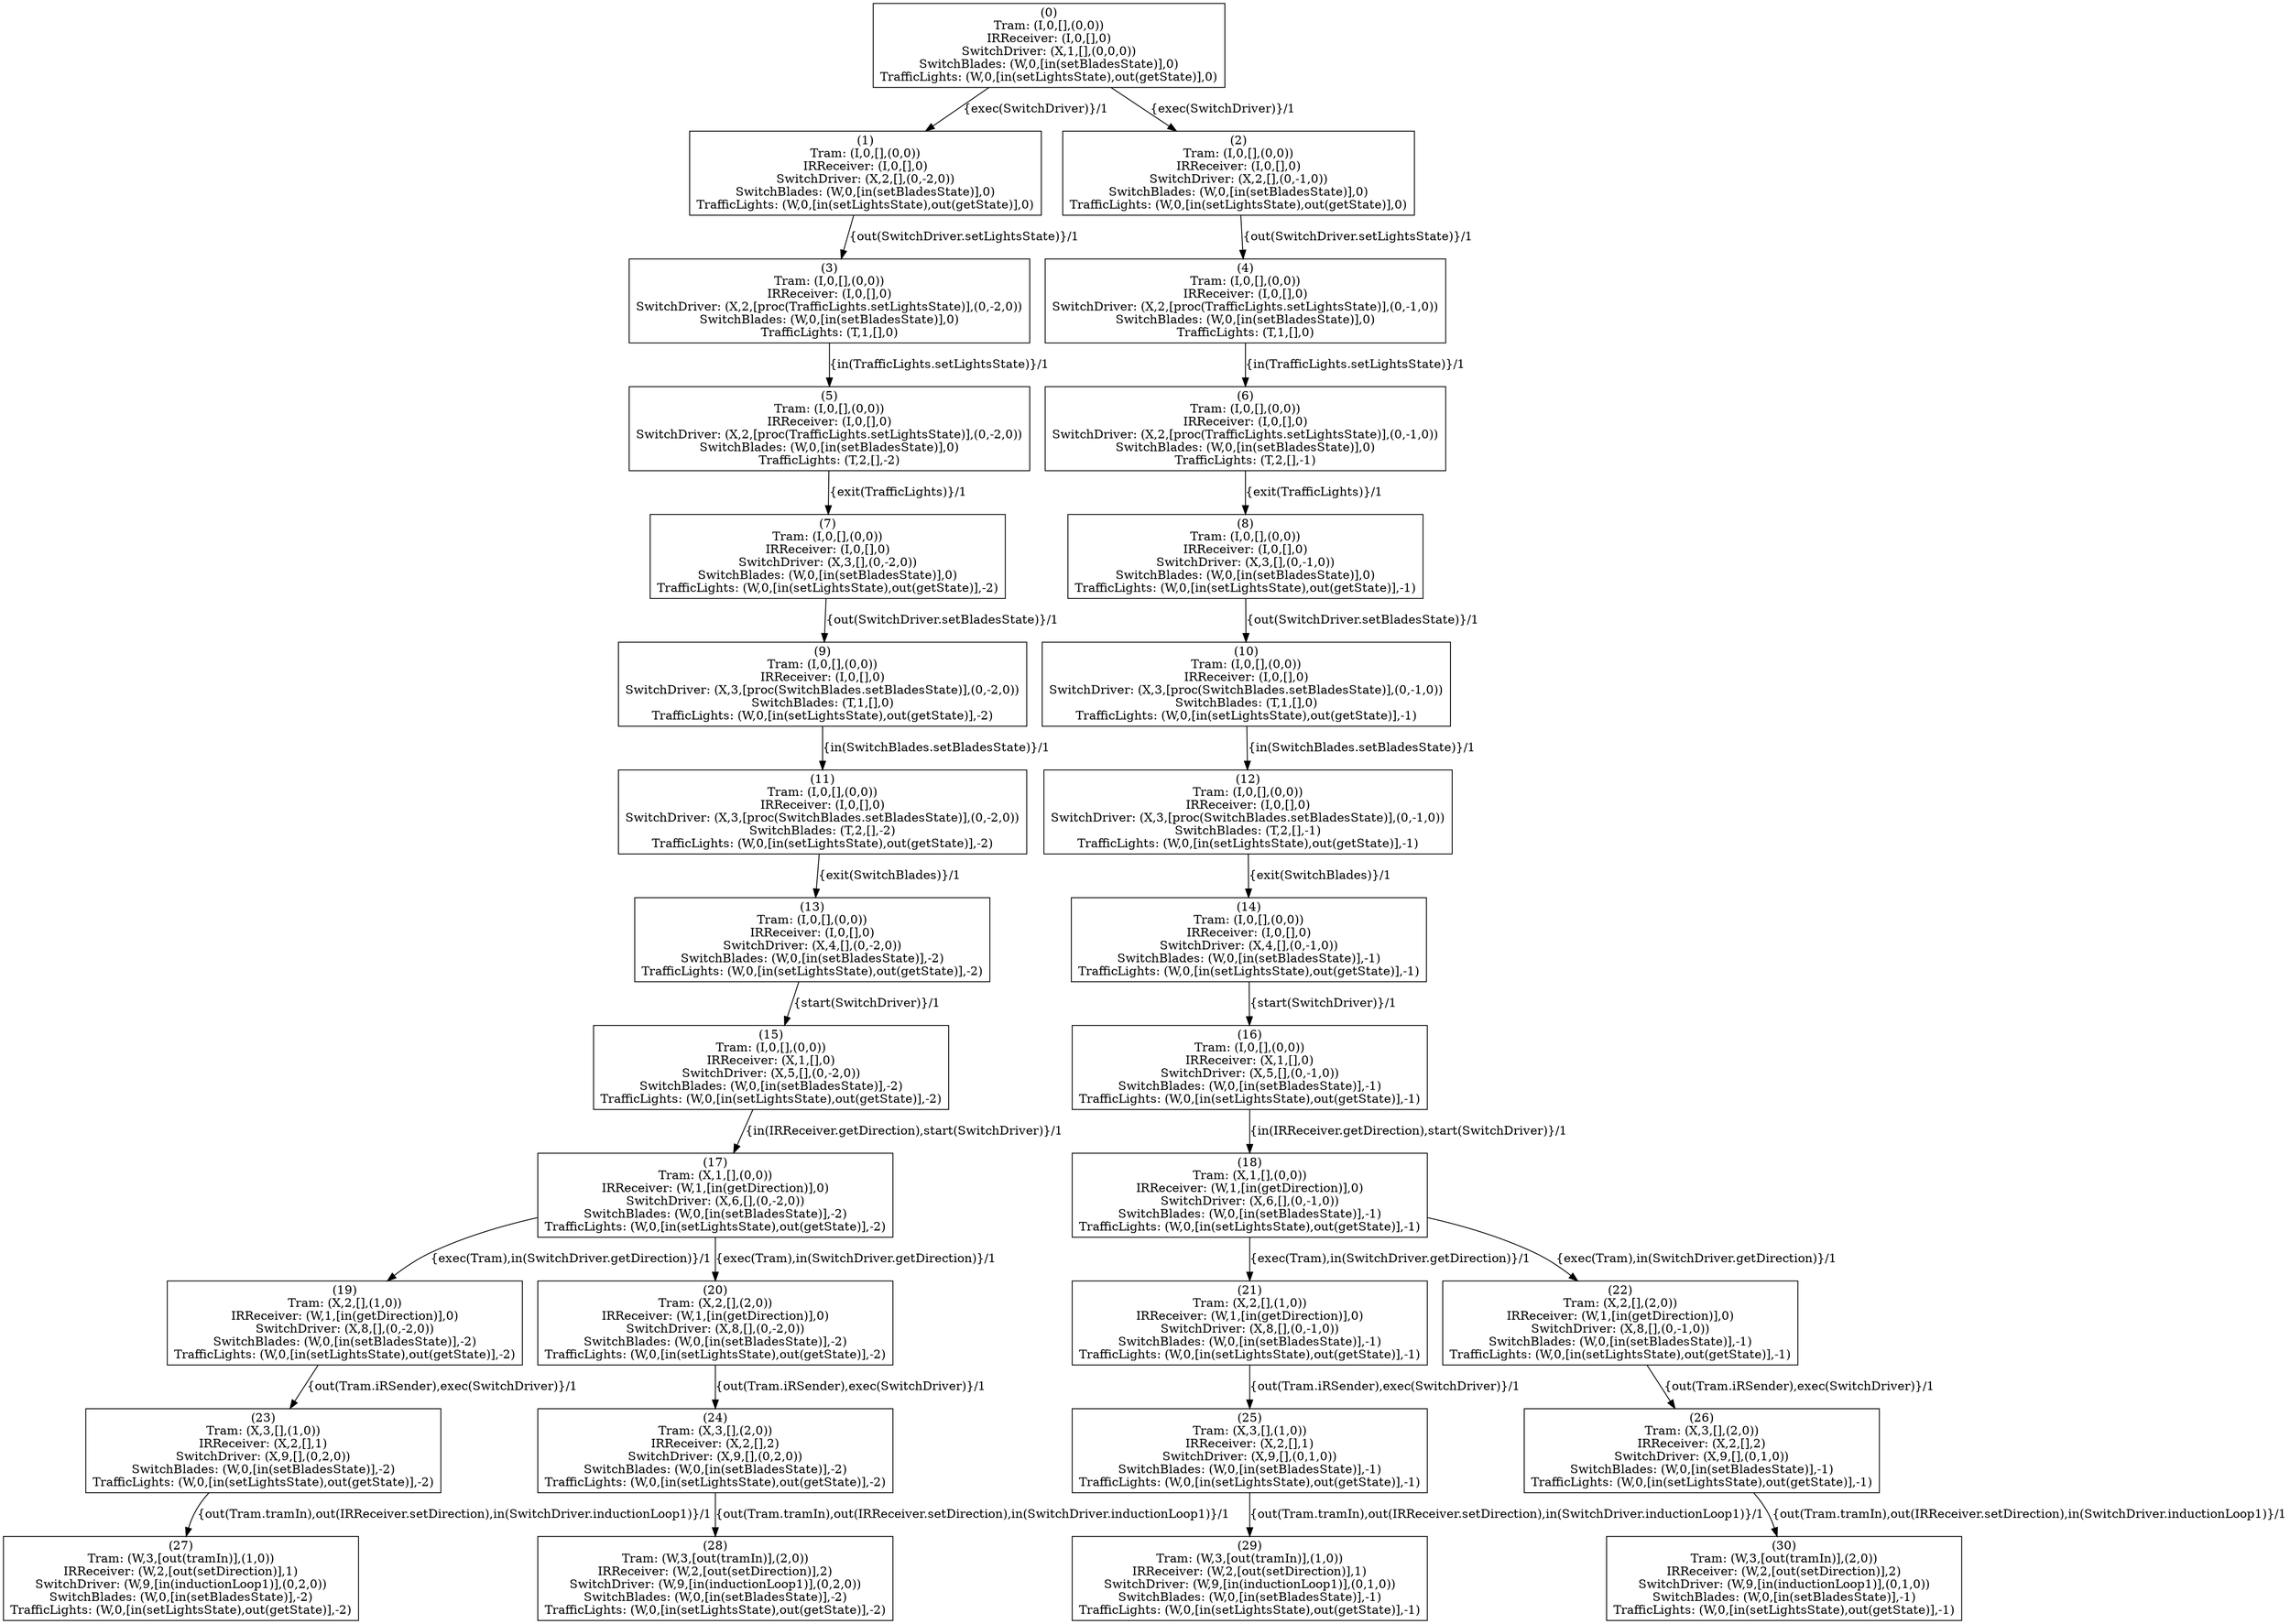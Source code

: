 digraph G {
	 rankdir=TB;
	0 [label = "(0)\nTram: (I,0,[],(0,0))\nIRReceiver: (I,0,[],0)\nSwitchDriver: (X,1,[],(0,0,0))\nSwitchBlades: (W,0,[in(setBladesState)],0)\nTrafficLights: (W,0,[in(setLightsState),out(getState)],0)" shape=box];
	1 [label = "(1)\nTram: (I,0,[],(0,0))\nIRReceiver: (I,0,[],0)\nSwitchDriver: (X,2,[],(0,-2,0))\nSwitchBlades: (W,0,[in(setBladesState)],0)\nTrafficLights: (W,0,[in(setLightsState),out(getState)],0)" shape=box];
	2 [label = "(2)\nTram: (I,0,[],(0,0))\nIRReceiver: (I,0,[],0)\nSwitchDriver: (X,2,[],(0,-1,0))\nSwitchBlades: (W,0,[in(setBladesState)],0)\nTrafficLights: (W,0,[in(setLightsState),out(getState)],0)" shape=box];
	3 [label = "(3)\nTram: (I,0,[],(0,0))\nIRReceiver: (I,0,[],0)\nSwitchDriver: (X,2,[proc(TrafficLights.setLightsState)],(0,-2,0))\nSwitchBlades: (W,0,[in(setBladesState)],0)\nTrafficLights: (T,1,[],0)" shape=box];
	4 [label = "(4)\nTram: (I,0,[],(0,0))\nIRReceiver: (I,0,[],0)\nSwitchDriver: (X,2,[proc(TrafficLights.setLightsState)],(0,-1,0))\nSwitchBlades: (W,0,[in(setBladesState)],0)\nTrafficLights: (T,1,[],0)" shape=box];
	5 [label = "(5)\nTram: (I,0,[],(0,0))\nIRReceiver: (I,0,[],0)\nSwitchDriver: (X,2,[proc(TrafficLights.setLightsState)],(0,-2,0))\nSwitchBlades: (W,0,[in(setBladesState)],0)\nTrafficLights: (T,2,[],-2)" shape=box];
	6 [label = "(6)\nTram: (I,0,[],(0,0))\nIRReceiver: (I,0,[],0)\nSwitchDriver: (X,2,[proc(TrafficLights.setLightsState)],(0,-1,0))\nSwitchBlades: (W,0,[in(setBladesState)],0)\nTrafficLights: (T,2,[],-1)" shape=box];
	7 [label = "(7)\nTram: (I,0,[],(0,0))\nIRReceiver: (I,0,[],0)\nSwitchDriver: (X,3,[],(0,-2,0))\nSwitchBlades: (W,0,[in(setBladesState)],0)\nTrafficLights: (W,0,[in(setLightsState),out(getState)],-2)" shape=box];
	8 [label = "(8)\nTram: (I,0,[],(0,0))\nIRReceiver: (I,0,[],0)\nSwitchDriver: (X,3,[],(0,-1,0))\nSwitchBlades: (W,0,[in(setBladesState)],0)\nTrafficLights: (W,0,[in(setLightsState),out(getState)],-1)" shape=box];
	9 [label = "(9)\nTram: (I,0,[],(0,0))\nIRReceiver: (I,0,[],0)\nSwitchDriver: (X,3,[proc(SwitchBlades.setBladesState)],(0,-2,0))\nSwitchBlades: (T,1,[],0)\nTrafficLights: (W,0,[in(setLightsState),out(getState)],-2)" shape=box];
	10 [label = "(10)\nTram: (I,0,[],(0,0))\nIRReceiver: (I,0,[],0)\nSwitchDriver: (X,3,[proc(SwitchBlades.setBladesState)],(0,-1,0))\nSwitchBlades: (T,1,[],0)\nTrafficLights: (W,0,[in(setLightsState),out(getState)],-1)" shape=box];
	11 [label = "(11)\nTram: (I,0,[],(0,0))\nIRReceiver: (I,0,[],0)\nSwitchDriver: (X,3,[proc(SwitchBlades.setBladesState)],(0,-2,0))\nSwitchBlades: (T,2,[],-2)\nTrafficLights: (W,0,[in(setLightsState),out(getState)],-2)" shape=box];
	12 [label = "(12)\nTram: (I,0,[],(0,0))\nIRReceiver: (I,0,[],0)\nSwitchDriver: (X,3,[proc(SwitchBlades.setBladesState)],(0,-1,0))\nSwitchBlades: (T,2,[],-1)\nTrafficLights: (W,0,[in(setLightsState),out(getState)],-1)" shape=box];
	13 [label = "(13)\nTram: (I,0,[],(0,0))\nIRReceiver: (I,0,[],0)\nSwitchDriver: (X,4,[],(0,-2,0))\nSwitchBlades: (W,0,[in(setBladesState)],-2)\nTrafficLights: (W,0,[in(setLightsState),out(getState)],-2)" shape=box];
	14 [label = "(14)\nTram: (I,0,[],(0,0))\nIRReceiver: (I,0,[],0)\nSwitchDriver: (X,4,[],(0,-1,0))\nSwitchBlades: (W,0,[in(setBladesState)],-1)\nTrafficLights: (W,0,[in(setLightsState),out(getState)],-1)" shape=box];
	15 [label = "(15)\nTram: (I,0,[],(0,0))\nIRReceiver: (X,1,[],0)\nSwitchDriver: (X,5,[],(0,-2,0))\nSwitchBlades: (W,0,[in(setBladesState)],-2)\nTrafficLights: (W,0,[in(setLightsState),out(getState)],-2)" shape=box];
	16 [label = "(16)\nTram: (I,0,[],(0,0))\nIRReceiver: (X,1,[],0)\nSwitchDriver: (X,5,[],(0,-1,0))\nSwitchBlades: (W,0,[in(setBladesState)],-1)\nTrafficLights: (W,0,[in(setLightsState),out(getState)],-1)" shape=box];
	17 [label = "(17)\nTram: (X,1,[],(0,0))\nIRReceiver: (W,1,[in(getDirection)],0)\nSwitchDriver: (X,6,[],(0,-2,0))\nSwitchBlades: (W,0,[in(setBladesState)],-2)\nTrafficLights: (W,0,[in(setLightsState),out(getState)],-2)" shape=box];
	18 [label = "(18)\nTram: (X,1,[],(0,0))\nIRReceiver: (W,1,[in(getDirection)],0)\nSwitchDriver: (X,6,[],(0,-1,0))\nSwitchBlades: (W,0,[in(setBladesState)],-1)\nTrafficLights: (W,0,[in(setLightsState),out(getState)],-1)" shape=box];
	19 [label = "(19)\nTram: (X,2,[],(1,0))\nIRReceiver: (W,1,[in(getDirection)],0)\nSwitchDriver: (X,8,[],(0,-2,0))\nSwitchBlades: (W,0,[in(setBladesState)],-2)\nTrafficLights: (W,0,[in(setLightsState),out(getState)],-2)" shape=box];
	20 [label = "(20)\nTram: (X,2,[],(2,0))\nIRReceiver: (W,1,[in(getDirection)],0)\nSwitchDriver: (X,8,[],(0,-2,0))\nSwitchBlades: (W,0,[in(setBladesState)],-2)\nTrafficLights: (W,0,[in(setLightsState),out(getState)],-2)" shape=box];
	21 [label = "(21)\nTram: (X,2,[],(1,0))\nIRReceiver: (W,1,[in(getDirection)],0)\nSwitchDriver: (X,8,[],(0,-1,0))\nSwitchBlades: (W,0,[in(setBladesState)],-1)\nTrafficLights: (W,0,[in(setLightsState),out(getState)],-1)" shape=box];
	22 [label = "(22)\nTram: (X,2,[],(2,0))\nIRReceiver: (W,1,[in(getDirection)],0)\nSwitchDriver: (X,8,[],(0,-1,0))\nSwitchBlades: (W,0,[in(setBladesState)],-1)\nTrafficLights: (W,0,[in(setLightsState),out(getState)],-1)" shape=box];
	23 [label = "(23)\nTram: (X,3,[],(1,0))\nIRReceiver: (X,2,[],1)\nSwitchDriver: (X,9,[],(0,2,0))\nSwitchBlades: (W,0,[in(setBladesState)],-2)\nTrafficLights: (W,0,[in(setLightsState),out(getState)],-2)" shape=box];
	24 [label = "(24)\nTram: (X,3,[],(2,0))\nIRReceiver: (X,2,[],2)\nSwitchDriver: (X,9,[],(0,2,0))\nSwitchBlades: (W,0,[in(setBladesState)],-2)\nTrafficLights: (W,0,[in(setLightsState),out(getState)],-2)" shape=box];
	25 [label = "(25)\nTram: (X,3,[],(1,0))\nIRReceiver: (X,2,[],1)\nSwitchDriver: (X,9,[],(0,1,0))\nSwitchBlades: (W,0,[in(setBladesState)],-1)\nTrafficLights: (W,0,[in(setLightsState),out(getState)],-1)" shape=box];
	26 [label = "(26)\nTram: (X,3,[],(2,0))\nIRReceiver: (X,2,[],2)\nSwitchDriver: (X,9,[],(0,1,0))\nSwitchBlades: (W,0,[in(setBladesState)],-1)\nTrafficLights: (W,0,[in(setLightsState),out(getState)],-1)" shape=box];
	27 [label = "(27)\nTram: (W,3,[out(tramIn)],(1,0))\nIRReceiver: (W,2,[out(setDirection)],1)\nSwitchDriver: (W,9,[in(inductionLoop1)],(0,2,0))\nSwitchBlades: (W,0,[in(setBladesState)],-2)\nTrafficLights: (W,0,[in(setLightsState),out(getState)],-2)" shape=box];
	28 [label = "(28)\nTram: (W,3,[out(tramIn)],(2,0))\nIRReceiver: (W,2,[out(setDirection)],2)\nSwitchDriver: (W,9,[in(inductionLoop1)],(0,2,0))\nSwitchBlades: (W,0,[in(setBladesState)],-2)\nTrafficLights: (W,0,[in(setLightsState),out(getState)],-2)" shape=box];
	29 [label = "(29)\nTram: (W,3,[out(tramIn)],(1,0))\nIRReceiver: (W,2,[out(setDirection)],1)\nSwitchDriver: (W,9,[in(inductionLoop1)],(0,1,0))\nSwitchBlades: (W,0,[in(setBladesState)],-1)\nTrafficLights: (W,0,[in(setLightsState),out(getState)],-1)" shape=box];
	30 [label = "(30)\nTram: (W,3,[out(tramIn)],(2,0))\nIRReceiver: (W,2,[out(setDirection)],2)\nSwitchDriver: (W,9,[in(inductionLoop1)],(0,1,0))\nSwitchBlades: (W,0,[in(setBladesState)],-1)\nTrafficLights: (W,0,[in(setLightsState),out(getState)],-1)" shape=box];
	0 -> 1 [label = "{exec(SwitchDriver)}/1"];
	0 -> 2 [label = "{exec(SwitchDriver)}/1"];
	1 -> 3 [label = "{out(SwitchDriver.setLightsState)}/1"];
	2 -> 4 [label = "{out(SwitchDriver.setLightsState)}/1"];
	3 -> 5 [label = "{in(TrafficLights.setLightsState)}/1"];
	4 -> 6 [label = "{in(TrafficLights.setLightsState)}/1"];
	5 -> 7 [label = "{exit(TrafficLights)}/1"];
	6 -> 8 [label = "{exit(TrafficLights)}/1"];
	7 -> 9 [label = "{out(SwitchDriver.setBladesState)}/1"];
	8 -> 10 [label = "{out(SwitchDriver.setBladesState)}/1"];
	9 -> 11 [label = "{in(SwitchBlades.setBladesState)}/1"];
	10 -> 12 [label = "{in(SwitchBlades.setBladesState)}/1"];
	11 -> 13 [label = "{exit(SwitchBlades)}/1"];
	12 -> 14 [label = "{exit(SwitchBlades)}/1"];
	13 -> 15 [label = "{start(SwitchDriver)}/1"];
	14 -> 16 [label = "{start(SwitchDriver)}/1"];
	15 -> 17 [label = "{in(IRReceiver.getDirection),start(SwitchDriver)}/1"];
	16 -> 18 [label = "{in(IRReceiver.getDirection),start(SwitchDriver)}/1"];
	17 -> 19 [label = "{exec(Tram),in(SwitchDriver.getDirection)}/1"];
	17 -> 20 [label = "{exec(Tram),in(SwitchDriver.getDirection)}/1"];
	18 -> 21 [label = "{exec(Tram),in(SwitchDriver.getDirection)}/1"];
	18 -> 22 [label = "{exec(Tram),in(SwitchDriver.getDirection)}/1"];
	19 -> 23 [label = "{out(Tram.iRSender),exec(SwitchDriver)}/1"];
	20 -> 24 [label = "{out(Tram.iRSender),exec(SwitchDriver)}/1"];
	21 -> 25 [label = "{out(Tram.iRSender),exec(SwitchDriver)}/1"];
	22 -> 26 [label = "{out(Tram.iRSender),exec(SwitchDriver)}/1"];
	23 -> 27 [label = "{out(Tram.tramIn),out(IRReceiver.setDirection),in(SwitchDriver.inductionLoop1)}/1"];
	24 -> 28 [label = "{out(Tram.tramIn),out(IRReceiver.setDirection),in(SwitchDriver.inductionLoop1)}/1"];
	25 -> 29 [label = "{out(Tram.tramIn),out(IRReceiver.setDirection),in(SwitchDriver.inductionLoop1)}/1"];
	26 -> 30 [label = "{out(Tram.tramIn),out(IRReceiver.setDirection),in(SwitchDriver.inductionLoop1)}/1"];
}

